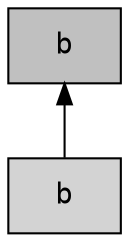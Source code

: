 digraph "logic_tree" {
rankdir="BT";
  node [style=filled, shape=box, fontname="Courier"];
  n0 [label="b", fillcolor="gray"];
  n1 [label="b", fillcolor="lightgray"];
  n1 -> n0;
}